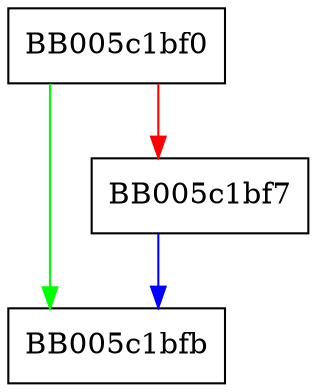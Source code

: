 digraph EVP_CIPHER_get_flags {
  node [shape="box"];
  graph [splines=ortho];
  BB005c1bf0 -> BB005c1bfb [color="green"];
  BB005c1bf0 -> BB005c1bf7 [color="red"];
  BB005c1bf7 -> BB005c1bfb [color="blue"];
}
